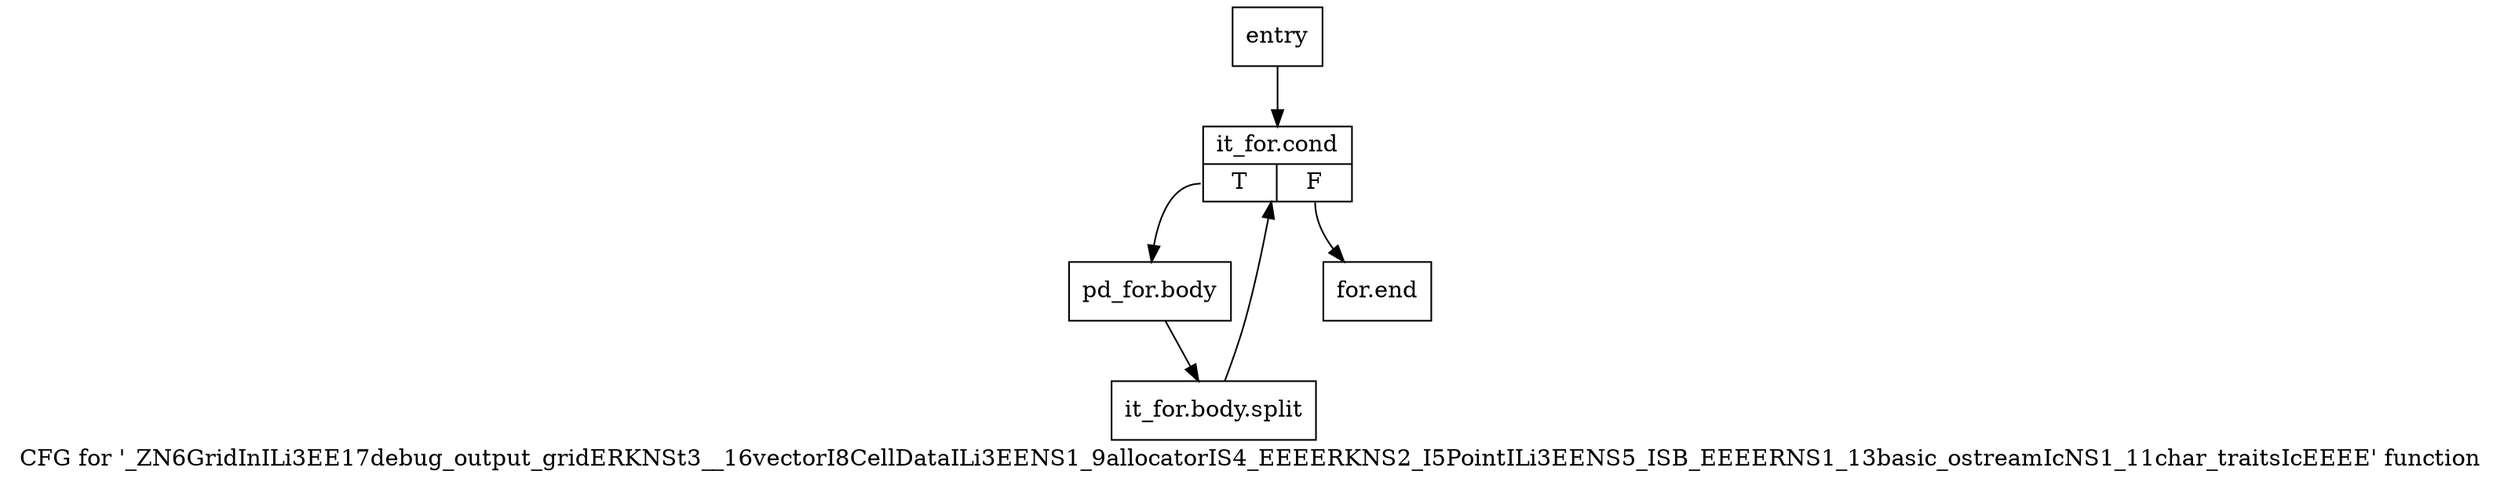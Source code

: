 digraph "CFG for '_ZN6GridInILi3EE17debug_output_gridERKNSt3__16vectorI8CellDataILi3EENS1_9allocatorIS4_EEEERKNS2_I5PointILi3EENS5_ISB_EEEERNS1_13basic_ostreamIcNS1_11char_traitsIcEEEE' function" {
	label="CFG for '_ZN6GridInILi3EE17debug_output_gridERKNSt3__16vectorI8CellDataILi3EENS1_9allocatorIS4_EEEERKNS2_I5PointILi3EENS5_ISB_EEEERNS1_13basic_ostreamIcNS1_11char_traitsIcEEEE' function";

	Node0x5bc0510 [shape=record,label="{entry}"];
	Node0x5bc0510 -> Node0x5bc0560;
	Node0x5bc0560 [shape=record,label="{it_for.cond|{<s0>T|<s1>F}}"];
	Node0x5bc0560:s0 -> Node0x5be1460;
	Node0x5bc0560:s1 -> Node0x5be14b0;
	Node0x5be1460 [shape=record,label="{pd_for.body}"];
	Node0x5be1460 -> Node0xa91ec60;
	Node0xa91ec60 [shape=record,label="{it_for.body.split}"];
	Node0xa91ec60 -> Node0x5bc0560;
	Node0x5be14b0 [shape=record,label="{for.end}"];
}
